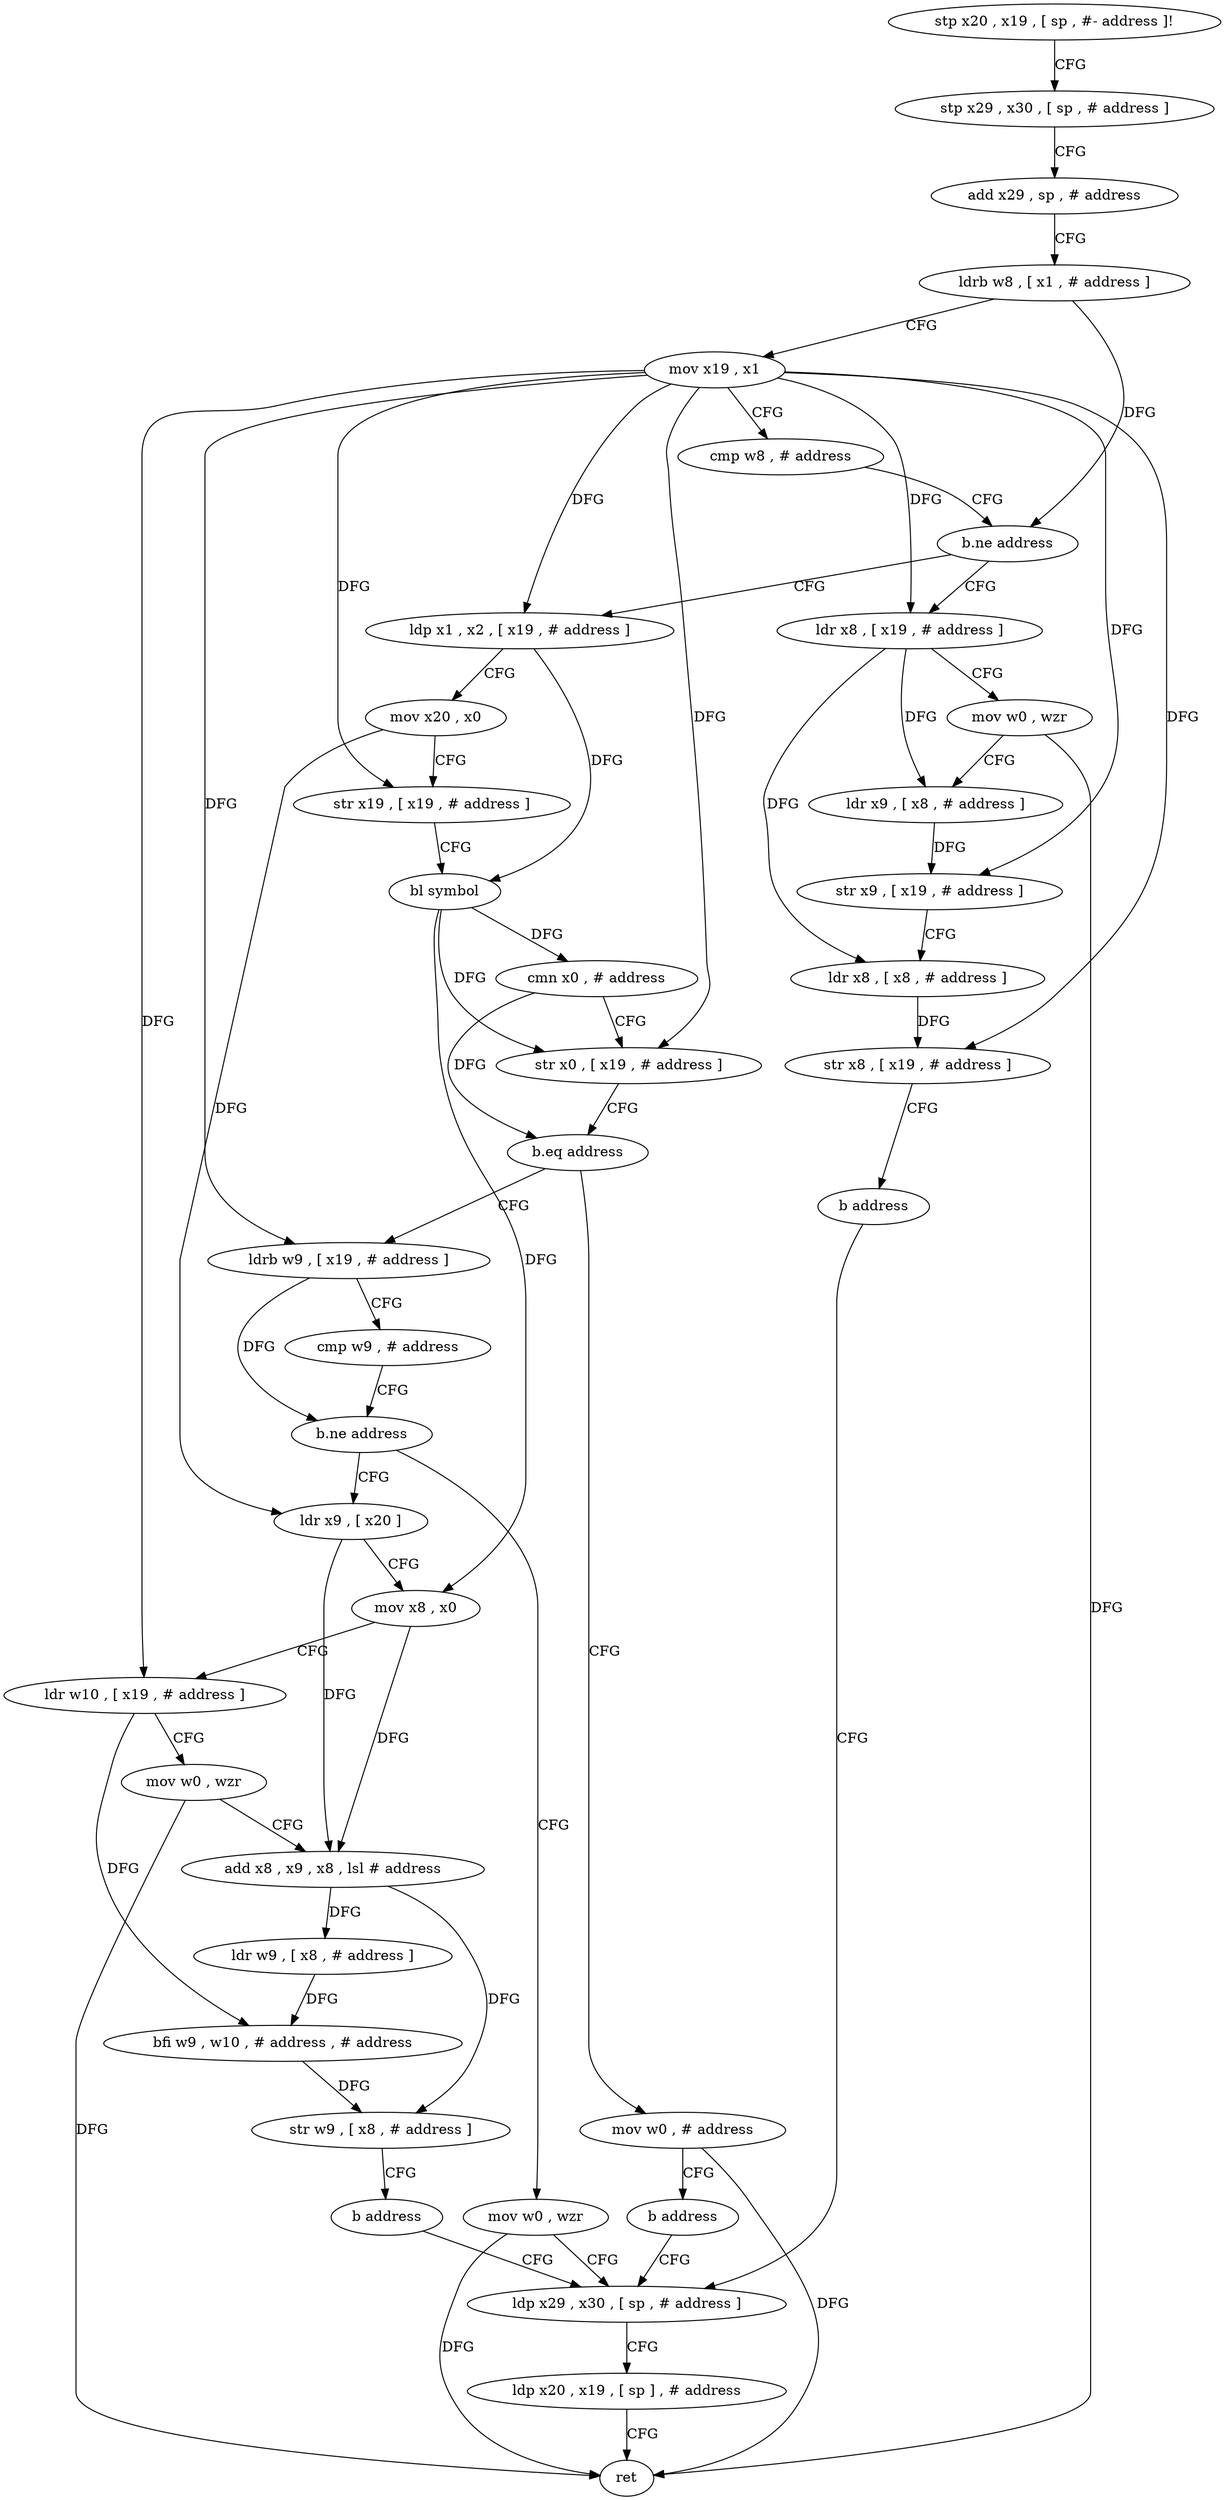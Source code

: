 digraph "func" {
"4237684" [label = "stp x20 , x19 , [ sp , #- address ]!" ]
"4237688" [label = "stp x29 , x30 , [ sp , # address ]" ]
"4237692" [label = "add x29 , sp , # address" ]
"4237696" [label = "ldrb w8 , [ x1 , # address ]" ]
"4237700" [label = "mov x19 , x1" ]
"4237704" [label = "cmp w8 , # address" ]
"4237708" [label = "b.ne address" ]
"4237740" [label = "ldp x1 , x2 , [ x19 , # address ]" ]
"4237712" [label = "ldr x8 , [ x19 , # address ]" ]
"4237744" [label = "mov x20 , x0" ]
"4237748" [label = "str x19 , [ x19 , # address ]" ]
"4237752" [label = "bl symbol" ]
"4237756" [label = "cmn x0 , # address" ]
"4237760" [label = "str x0 , [ x19 , # address ]" ]
"4237764" [label = "b.eq address" ]
"4237832" [label = "mov w0 , # address" ]
"4237768" [label = "ldrb w9 , [ x19 , # address ]" ]
"4237716" [label = "mov w0 , wzr" ]
"4237720" [label = "ldr x9 , [ x8 , # address ]" ]
"4237724" [label = "str x9 , [ x19 , # address ]" ]
"4237728" [label = "ldr x8 , [ x8 , # address ]" ]
"4237732" [label = "str x8 , [ x19 , # address ]" ]
"4237736" [label = "b address" ]
"4237820" [label = "ldp x29 , x30 , [ sp , # address ]" ]
"4237836" [label = "b address" ]
"4237772" [label = "cmp w9 , # address" ]
"4237776" [label = "b.ne address" ]
"4237816" [label = "mov w0 , wzr" ]
"4237780" [label = "ldr x9 , [ x20 ]" ]
"4237824" [label = "ldp x20 , x19 , [ sp ] , # address" ]
"4237828" [label = "ret" ]
"4237784" [label = "mov x8 , x0" ]
"4237788" [label = "ldr w10 , [ x19 , # address ]" ]
"4237792" [label = "mov w0 , wzr" ]
"4237796" [label = "add x8 , x9 , x8 , lsl # address" ]
"4237800" [label = "ldr w9 , [ x8 , # address ]" ]
"4237804" [label = "bfi w9 , w10 , # address , # address" ]
"4237808" [label = "str w9 , [ x8 , # address ]" ]
"4237812" [label = "b address" ]
"4237684" -> "4237688" [ label = "CFG" ]
"4237688" -> "4237692" [ label = "CFG" ]
"4237692" -> "4237696" [ label = "CFG" ]
"4237696" -> "4237700" [ label = "CFG" ]
"4237696" -> "4237708" [ label = "DFG" ]
"4237700" -> "4237704" [ label = "CFG" ]
"4237700" -> "4237740" [ label = "DFG" ]
"4237700" -> "4237748" [ label = "DFG" ]
"4237700" -> "4237760" [ label = "DFG" ]
"4237700" -> "4237712" [ label = "DFG" ]
"4237700" -> "4237724" [ label = "DFG" ]
"4237700" -> "4237732" [ label = "DFG" ]
"4237700" -> "4237768" [ label = "DFG" ]
"4237700" -> "4237788" [ label = "DFG" ]
"4237704" -> "4237708" [ label = "CFG" ]
"4237708" -> "4237740" [ label = "CFG" ]
"4237708" -> "4237712" [ label = "CFG" ]
"4237740" -> "4237744" [ label = "CFG" ]
"4237740" -> "4237752" [ label = "DFG" ]
"4237712" -> "4237716" [ label = "CFG" ]
"4237712" -> "4237720" [ label = "DFG" ]
"4237712" -> "4237728" [ label = "DFG" ]
"4237744" -> "4237748" [ label = "CFG" ]
"4237744" -> "4237780" [ label = "DFG" ]
"4237748" -> "4237752" [ label = "CFG" ]
"4237752" -> "4237756" [ label = "DFG" ]
"4237752" -> "4237760" [ label = "DFG" ]
"4237752" -> "4237784" [ label = "DFG" ]
"4237756" -> "4237760" [ label = "CFG" ]
"4237756" -> "4237764" [ label = "DFG" ]
"4237760" -> "4237764" [ label = "CFG" ]
"4237764" -> "4237832" [ label = "CFG" ]
"4237764" -> "4237768" [ label = "CFG" ]
"4237832" -> "4237836" [ label = "CFG" ]
"4237832" -> "4237828" [ label = "DFG" ]
"4237768" -> "4237772" [ label = "CFG" ]
"4237768" -> "4237776" [ label = "DFG" ]
"4237716" -> "4237720" [ label = "CFG" ]
"4237716" -> "4237828" [ label = "DFG" ]
"4237720" -> "4237724" [ label = "DFG" ]
"4237724" -> "4237728" [ label = "CFG" ]
"4237728" -> "4237732" [ label = "DFG" ]
"4237732" -> "4237736" [ label = "CFG" ]
"4237736" -> "4237820" [ label = "CFG" ]
"4237820" -> "4237824" [ label = "CFG" ]
"4237836" -> "4237820" [ label = "CFG" ]
"4237772" -> "4237776" [ label = "CFG" ]
"4237776" -> "4237816" [ label = "CFG" ]
"4237776" -> "4237780" [ label = "CFG" ]
"4237816" -> "4237820" [ label = "CFG" ]
"4237816" -> "4237828" [ label = "DFG" ]
"4237780" -> "4237784" [ label = "CFG" ]
"4237780" -> "4237796" [ label = "DFG" ]
"4237824" -> "4237828" [ label = "CFG" ]
"4237784" -> "4237788" [ label = "CFG" ]
"4237784" -> "4237796" [ label = "DFG" ]
"4237788" -> "4237792" [ label = "CFG" ]
"4237788" -> "4237804" [ label = "DFG" ]
"4237792" -> "4237796" [ label = "CFG" ]
"4237792" -> "4237828" [ label = "DFG" ]
"4237796" -> "4237800" [ label = "DFG" ]
"4237796" -> "4237808" [ label = "DFG" ]
"4237800" -> "4237804" [ label = "DFG" ]
"4237804" -> "4237808" [ label = "DFG" ]
"4237808" -> "4237812" [ label = "CFG" ]
"4237812" -> "4237820" [ label = "CFG" ]
}
